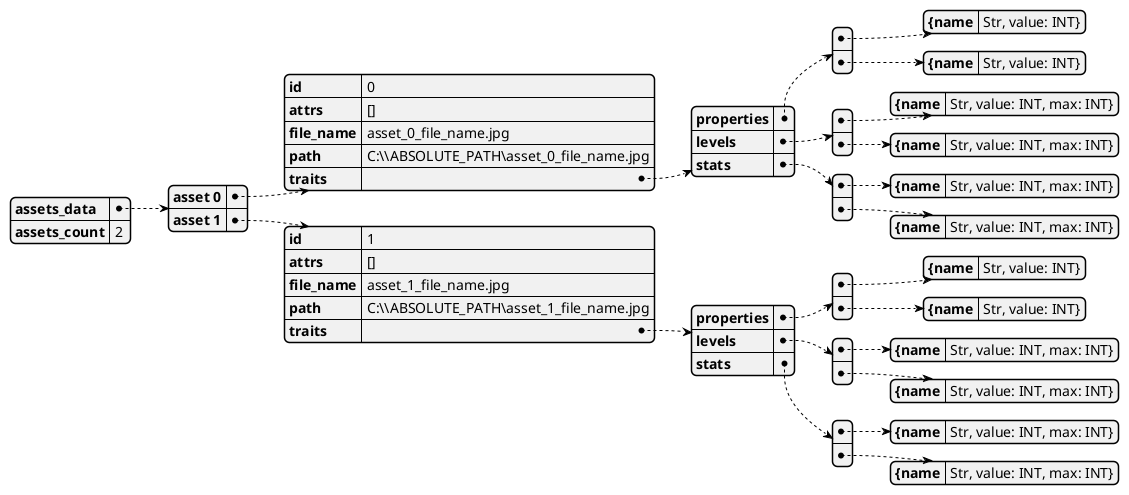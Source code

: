 @startyaml
assets_data:
  asset 0:
    id: 0
    attrs: []
    file_name: "asset_0_file_name.jpg"
    path: "C:\\\\ABSOLUTE_PATH\\asset_0_file_name.jpg"
    traits:
      properties:
        - {name: Str, value: INT}
        - {name: Str, value: INT}
      levels:
        - {name: Str, value: INT, max: INT}
        - {name: Str, value: INT, max: INT}
      stats:
        - {name: Str, value: INT, max: INT}
        - {name: Str, value: INT, max: INT}
  asset 1:
    id: 1
    attrs: []
    file_name: "asset_1_file_name.jpg"
    path: "C:\\\\ABSOLUTE_PATH\\asset_1_file_name.jpg"
    traits:
      properties:
        - {name: Str, value: INT}
        - {name: Str, value: INT}
      levels:
        - {name: Str, value: INT, max: INT}
        - {name: Str, value: INT, max: INT}
      stats:
        - {name: Str, value: INT, max: INT}
        - {name: Str, value: INT, max: INT}
assets_count: 2
@endyaml